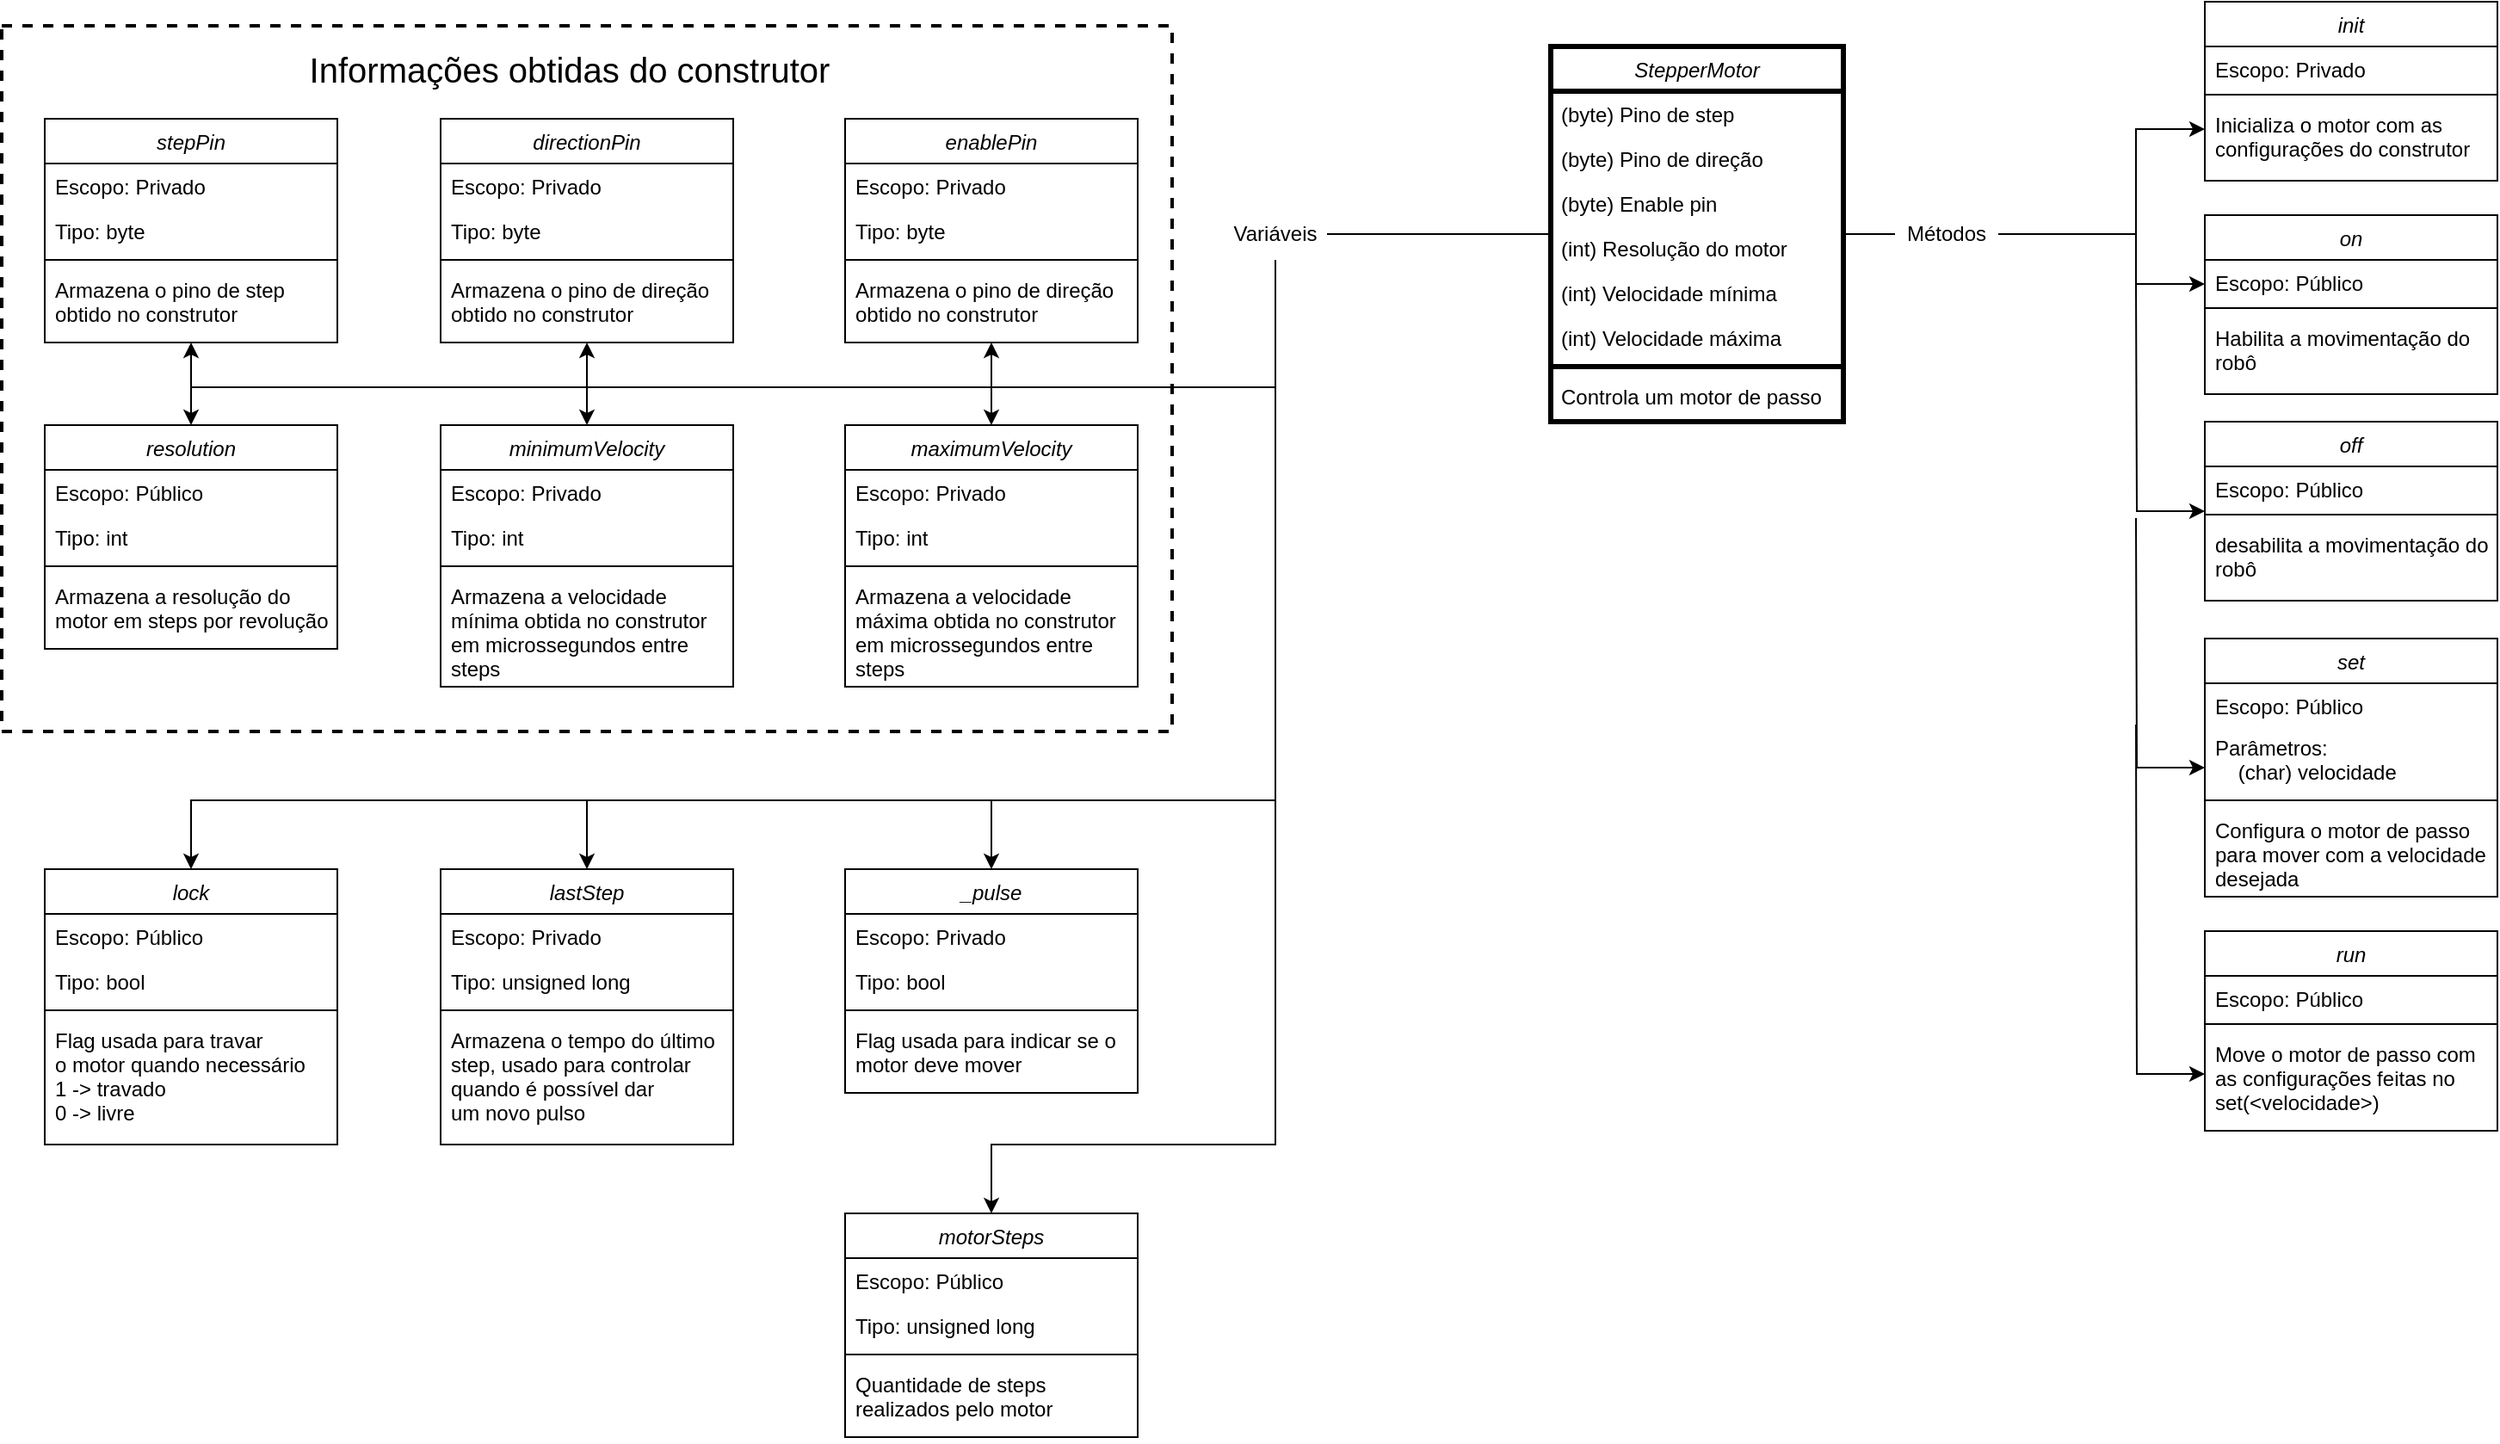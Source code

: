 <mxfile version="19.0.2" type="device"><diagram id="C5RBs43oDa-KdzZeNtuy" name="Page-1"><mxGraphModel dx="2290" dy="355" grid="1" gridSize="10" guides="1" tooltips="1" connect="1" arrows="1" fold="1" page="1" pageScale="1" pageWidth="1654" pageHeight="1169" math="0" shadow="0"><root><mxCell id="WIyWlLk6GJQsqaUBKTNV-0"/><mxCell id="WIyWlLk6GJQsqaUBKTNV-1" parent="WIyWlLk6GJQsqaUBKTNV-0"/><mxCell id="yqTZeOJmZt4lG1A9GWtc-110" value="" style="rounded=0;whiteSpace=wrap;html=1;dashed=1;fillColor=none;strokeWidth=2;" vertex="1" parent="WIyWlLk6GJQsqaUBKTNV-1"><mxGeometry x="-1552" y="174" width="680" height="410" as="geometry"/></mxCell><mxCell id="yqTZeOJmZt4lG1A9GWtc-127" value="" style="edgeStyle=orthogonalEdgeStyle;rounded=0;orthogonalLoop=1;jettySize=auto;html=1;fontSize=20;startArrow=none;startFill=0;endArrow=classic;endFill=1;" edge="1" parent="WIyWlLk6GJQsqaUBKTNV-1" source="yqTZeOJmZt4lG1A9GWtc-156" target="yqTZeOJmZt4lG1A9GWtc-118"><mxGeometry relative="1" as="geometry"><Array as="points"><mxPoint x="-312" y="295"/><mxPoint x="-312" y="234"/></Array></mxGeometry></mxCell><mxCell id="zkfFHV4jXpPFQw0GAbJ--0" value="StepperMotor" style="swimlane;fontStyle=2;align=center;verticalAlign=top;childLayout=stackLayout;horizontal=1;startSize=26;horizontalStack=0;resizeParent=1;resizeLast=0;collapsible=1;marginBottom=0;rounded=0;shadow=0;strokeWidth=3;" parent="WIyWlLk6GJQsqaUBKTNV-1" vertex="1"><mxGeometry x="-652" y="186" width="170" height="218" as="geometry"><mxRectangle x="230" y="140" width="160" height="26" as="alternateBounds"/></mxGeometry></mxCell><mxCell id="zkfFHV4jXpPFQw0GAbJ--1" value="(byte) Pino de step" style="text;align=left;verticalAlign=top;spacingLeft=4;spacingRight=4;overflow=hidden;rotatable=0;points=[[0,0.5],[1,0.5]];portConstraint=eastwest;strokeWidth=3;" parent="zkfFHV4jXpPFQw0GAbJ--0" vertex="1"><mxGeometry y="26" width="170" height="26" as="geometry"/></mxCell><mxCell id="zkfFHV4jXpPFQw0GAbJ--2" value="(byte) Pino de direção" style="text;align=left;verticalAlign=top;spacingLeft=4;spacingRight=4;overflow=hidden;rotatable=0;points=[[0,0.5],[1,0.5]];portConstraint=eastwest;rounded=0;shadow=0;html=0;strokeWidth=3;" parent="zkfFHV4jXpPFQw0GAbJ--0" vertex="1"><mxGeometry y="52" width="170" height="26" as="geometry"/></mxCell><mxCell id="zkfFHV4jXpPFQw0GAbJ--3" value="(byte) Enable pin" style="text;align=left;verticalAlign=top;spacingLeft=4;spacingRight=4;overflow=hidden;rotatable=0;points=[[0,0.5],[1,0.5]];portConstraint=eastwest;rounded=0;shadow=0;html=0;strokeWidth=3;" parent="zkfFHV4jXpPFQw0GAbJ--0" vertex="1"><mxGeometry y="78" width="170" height="26" as="geometry"/></mxCell><mxCell id="yqTZeOJmZt4lG1A9GWtc-0" value="(int) Resolução do motor" style="text;align=left;verticalAlign=top;spacingLeft=4;spacingRight=4;overflow=hidden;rotatable=0;points=[[0,0.5],[1,0.5]];portConstraint=eastwest;rounded=0;shadow=0;html=0;strokeWidth=3;" vertex="1" parent="zkfFHV4jXpPFQw0GAbJ--0"><mxGeometry y="104" width="170" height="26" as="geometry"/></mxCell><mxCell id="yqTZeOJmZt4lG1A9GWtc-1" value="(int) Velocidade mínima" style="text;align=left;verticalAlign=top;spacingLeft=4;spacingRight=4;overflow=hidden;rotatable=0;points=[[0,0.5],[1,0.5]];portConstraint=eastwest;rounded=0;shadow=0;html=0;strokeWidth=3;" vertex="1" parent="zkfFHV4jXpPFQw0GAbJ--0"><mxGeometry y="130" width="170" height="26" as="geometry"/></mxCell><mxCell id="yqTZeOJmZt4lG1A9GWtc-2" value="(int) Velocidade máxima" style="text;align=left;verticalAlign=top;spacingLeft=4;spacingRight=4;overflow=hidden;rotatable=0;points=[[0,0.5],[1,0.5]];portConstraint=eastwest;rounded=0;shadow=0;html=0;strokeWidth=3;" vertex="1" parent="zkfFHV4jXpPFQw0GAbJ--0"><mxGeometry y="156" width="170" height="26" as="geometry"/></mxCell><mxCell id="zkfFHV4jXpPFQw0GAbJ--4" value="" style="line;html=1;strokeWidth=3;align=left;verticalAlign=middle;spacingTop=-1;spacingLeft=3;spacingRight=3;rotatable=0;labelPosition=right;points=[];portConstraint=eastwest;" parent="zkfFHV4jXpPFQw0GAbJ--0" vertex="1"><mxGeometry y="182" width="170" height="8" as="geometry"/></mxCell><mxCell id="zkfFHV4jXpPFQw0GAbJ--5" value="Controla um motor de passo" style="text;align=left;verticalAlign=top;spacingLeft=4;spacingRight=4;overflow=hidden;rotatable=0;points=[[0,0.5],[1,0.5]];portConstraint=eastwest;strokeWidth=3;" parent="zkfFHV4jXpPFQw0GAbJ--0" vertex="1"><mxGeometry y="190" width="170" height="26" as="geometry"/></mxCell><mxCell id="yqTZeOJmZt4lG1A9GWtc-108" style="edgeStyle=orthogonalEdgeStyle;rounded=0;orthogonalLoop=1;jettySize=auto;html=1;entryX=0.5;entryY=0;entryDx=0;entryDy=0;startArrow=classic;startFill=1;" edge="1" parent="WIyWlLk6GJQsqaUBKTNV-1" source="yqTZeOJmZt4lG1A9GWtc-9" target="yqTZeOJmZt4lG1A9GWtc-94"><mxGeometry relative="1" as="geometry"/></mxCell><mxCell id="yqTZeOJmZt4lG1A9GWtc-9" value="stepPin" style="swimlane;fontStyle=2;align=center;verticalAlign=top;childLayout=stackLayout;horizontal=1;startSize=26;horizontalStack=0;resizeParent=1;resizeLast=0;collapsible=1;marginBottom=0;rounded=0;shadow=0;strokeWidth=1;" vertex="1" parent="WIyWlLk6GJQsqaUBKTNV-1"><mxGeometry x="-1527" y="228" width="170" height="130" as="geometry"><mxRectangle x="230" y="140" width="160" height="26" as="alternateBounds"/></mxGeometry></mxCell><mxCell id="yqTZeOJmZt4lG1A9GWtc-14" value="Escopo: Privado" style="text;align=left;verticalAlign=top;spacingLeft=4;spacingRight=4;overflow=hidden;rotatable=0;points=[[0,0.5],[1,0.5]];portConstraint=eastwest;rounded=0;shadow=0;html=0;" vertex="1" parent="yqTZeOJmZt4lG1A9GWtc-9"><mxGeometry y="26" width="170" height="26" as="geometry"/></mxCell><mxCell id="yqTZeOJmZt4lG1A9GWtc-15" value="Tipo: byte" style="text;align=left;verticalAlign=top;spacingLeft=4;spacingRight=4;overflow=hidden;rotatable=0;points=[[0,0.5],[1,0.5]];portConstraint=eastwest;rounded=0;shadow=0;html=0;" vertex="1" parent="yqTZeOJmZt4lG1A9GWtc-9"><mxGeometry y="52" width="170" height="26" as="geometry"/></mxCell><mxCell id="yqTZeOJmZt4lG1A9GWtc-16" value="" style="line;html=1;strokeWidth=1;align=left;verticalAlign=middle;spacingTop=-1;spacingLeft=3;spacingRight=3;rotatable=0;labelPosition=right;points=[];portConstraint=eastwest;" vertex="1" parent="yqTZeOJmZt4lG1A9GWtc-9"><mxGeometry y="78" width="170" height="8" as="geometry"/></mxCell><mxCell id="yqTZeOJmZt4lG1A9GWtc-17" value="Armazena o pino de step&#10;obtido no construtor" style="text;align=left;verticalAlign=top;spacingLeft=4;spacingRight=4;overflow=hidden;rotatable=0;points=[[0,0.5],[1,0.5]];portConstraint=eastwest;" vertex="1" parent="yqTZeOJmZt4lG1A9GWtc-9"><mxGeometry y="86" width="170" height="44" as="geometry"/></mxCell><mxCell id="yqTZeOJmZt4lG1A9GWtc-107" style="edgeStyle=orthogonalEdgeStyle;rounded=0;orthogonalLoop=1;jettySize=auto;html=1;entryX=0.5;entryY=0;entryDx=0;entryDy=0;startArrow=classic;startFill=1;" edge="1" parent="WIyWlLk6GJQsqaUBKTNV-1" source="yqTZeOJmZt4lG1A9GWtc-19" target="yqTZeOJmZt4lG1A9GWtc-44"><mxGeometry relative="1" as="geometry"/></mxCell><mxCell id="yqTZeOJmZt4lG1A9GWtc-19" value="directionPin" style="swimlane;fontStyle=2;align=center;verticalAlign=top;childLayout=stackLayout;horizontal=1;startSize=26;horizontalStack=0;resizeParent=1;resizeLast=0;collapsible=1;marginBottom=0;rounded=0;shadow=0;strokeWidth=1;" vertex="1" parent="WIyWlLk6GJQsqaUBKTNV-1"><mxGeometry x="-1297" y="228" width="170" height="130" as="geometry"><mxRectangle x="230" y="140" width="160" height="26" as="alternateBounds"/></mxGeometry></mxCell><mxCell id="yqTZeOJmZt4lG1A9GWtc-24" value="Escopo: Privado" style="text;align=left;verticalAlign=top;spacingLeft=4;spacingRight=4;overflow=hidden;rotatable=0;points=[[0,0.5],[1,0.5]];portConstraint=eastwest;rounded=0;shadow=0;html=0;" vertex="1" parent="yqTZeOJmZt4lG1A9GWtc-19"><mxGeometry y="26" width="170" height="26" as="geometry"/></mxCell><mxCell id="yqTZeOJmZt4lG1A9GWtc-25" value="Tipo: byte" style="text;align=left;verticalAlign=top;spacingLeft=4;spacingRight=4;overflow=hidden;rotatable=0;points=[[0,0.5],[1,0.5]];portConstraint=eastwest;rounded=0;shadow=0;html=0;" vertex="1" parent="yqTZeOJmZt4lG1A9GWtc-19"><mxGeometry y="52" width="170" height="26" as="geometry"/></mxCell><mxCell id="yqTZeOJmZt4lG1A9GWtc-26" value="" style="line;html=1;strokeWidth=1;align=left;verticalAlign=middle;spacingTop=-1;spacingLeft=3;spacingRight=3;rotatable=0;labelPosition=right;points=[];portConstraint=eastwest;" vertex="1" parent="yqTZeOJmZt4lG1A9GWtc-19"><mxGeometry y="78" width="170" height="8" as="geometry"/></mxCell><mxCell id="yqTZeOJmZt4lG1A9GWtc-27" value="Armazena o pino de direção&#10;obtido no construtor" style="text;align=left;verticalAlign=top;spacingLeft=4;spacingRight=4;overflow=hidden;rotatable=0;points=[[0,0.5],[1,0.5]];portConstraint=eastwest;" vertex="1" parent="yqTZeOJmZt4lG1A9GWtc-19"><mxGeometry y="86" width="170" height="44" as="geometry"/></mxCell><mxCell id="yqTZeOJmZt4lG1A9GWtc-106" style="edgeStyle=orthogonalEdgeStyle;rounded=0;orthogonalLoop=1;jettySize=auto;html=1;entryX=0.5;entryY=0;entryDx=0;entryDy=0;startArrow=classic;startFill=1;" edge="1" parent="WIyWlLk6GJQsqaUBKTNV-1" source="yqTZeOJmZt4lG1A9GWtc-39" target="yqTZeOJmZt4lG1A9GWtc-49"><mxGeometry relative="1" as="geometry"/></mxCell><mxCell id="yqTZeOJmZt4lG1A9GWtc-39" value="enablePin" style="swimlane;fontStyle=2;align=center;verticalAlign=top;childLayout=stackLayout;horizontal=1;startSize=26;horizontalStack=0;resizeParent=1;resizeLast=0;collapsible=1;marginBottom=0;rounded=0;shadow=0;strokeWidth=1;" vertex="1" parent="WIyWlLk6GJQsqaUBKTNV-1"><mxGeometry x="-1062" y="228" width="170" height="130" as="geometry"><mxRectangle x="230" y="140" width="160" height="26" as="alternateBounds"/></mxGeometry></mxCell><mxCell id="yqTZeOJmZt4lG1A9GWtc-40" value="Escopo: Privado" style="text;align=left;verticalAlign=top;spacingLeft=4;spacingRight=4;overflow=hidden;rotatable=0;points=[[0,0.5],[1,0.5]];portConstraint=eastwest;rounded=0;shadow=0;html=0;" vertex="1" parent="yqTZeOJmZt4lG1A9GWtc-39"><mxGeometry y="26" width="170" height="26" as="geometry"/></mxCell><mxCell id="yqTZeOJmZt4lG1A9GWtc-41" value="Tipo: byte" style="text;align=left;verticalAlign=top;spacingLeft=4;spacingRight=4;overflow=hidden;rotatable=0;points=[[0,0.5],[1,0.5]];portConstraint=eastwest;rounded=0;shadow=0;html=0;" vertex="1" parent="yqTZeOJmZt4lG1A9GWtc-39"><mxGeometry y="52" width="170" height="26" as="geometry"/></mxCell><mxCell id="yqTZeOJmZt4lG1A9GWtc-42" value="" style="line;html=1;strokeWidth=1;align=left;verticalAlign=middle;spacingTop=-1;spacingLeft=3;spacingRight=3;rotatable=0;labelPosition=right;points=[];portConstraint=eastwest;" vertex="1" parent="yqTZeOJmZt4lG1A9GWtc-39"><mxGeometry y="78" width="170" height="8" as="geometry"/></mxCell><mxCell id="yqTZeOJmZt4lG1A9GWtc-43" value="Armazena o pino de direção&#10;obtido no construtor" style="text;align=left;verticalAlign=top;spacingLeft=4;spacingRight=4;overflow=hidden;rotatable=0;points=[[0,0.5],[1,0.5]];portConstraint=eastwest;" vertex="1" parent="yqTZeOJmZt4lG1A9GWtc-39"><mxGeometry y="86" width="170" height="44" as="geometry"/></mxCell><mxCell id="yqTZeOJmZt4lG1A9GWtc-44" value="minimumVelocity" style="swimlane;fontStyle=2;align=center;verticalAlign=top;childLayout=stackLayout;horizontal=1;startSize=26;horizontalStack=0;resizeParent=1;resizeLast=0;collapsible=1;marginBottom=0;rounded=0;shadow=0;strokeWidth=1;" vertex="1" parent="WIyWlLk6GJQsqaUBKTNV-1"><mxGeometry x="-1297" y="406" width="170" height="152" as="geometry"><mxRectangle x="230" y="140" width="160" height="26" as="alternateBounds"/></mxGeometry></mxCell><mxCell id="yqTZeOJmZt4lG1A9GWtc-45" value="Escopo: Privado" style="text;align=left;verticalAlign=top;spacingLeft=4;spacingRight=4;overflow=hidden;rotatable=0;points=[[0,0.5],[1,0.5]];portConstraint=eastwest;rounded=0;shadow=0;html=0;" vertex="1" parent="yqTZeOJmZt4lG1A9GWtc-44"><mxGeometry y="26" width="170" height="26" as="geometry"/></mxCell><mxCell id="yqTZeOJmZt4lG1A9GWtc-46" value="Tipo: int" style="text;align=left;verticalAlign=top;spacingLeft=4;spacingRight=4;overflow=hidden;rotatable=0;points=[[0,0.5],[1,0.5]];portConstraint=eastwest;rounded=0;shadow=0;html=0;" vertex="1" parent="yqTZeOJmZt4lG1A9GWtc-44"><mxGeometry y="52" width="170" height="26" as="geometry"/></mxCell><mxCell id="yqTZeOJmZt4lG1A9GWtc-47" value="" style="line;html=1;strokeWidth=1;align=left;verticalAlign=middle;spacingTop=-1;spacingLeft=3;spacingRight=3;rotatable=0;labelPosition=right;points=[];portConstraint=eastwest;" vertex="1" parent="yqTZeOJmZt4lG1A9GWtc-44"><mxGeometry y="78" width="170" height="8" as="geometry"/></mxCell><mxCell id="yqTZeOJmZt4lG1A9GWtc-48" value="Armazena a velocidade&#10;mínima obtida no construtor&#10;em microssegundos entre&#10;steps" style="text;align=left;verticalAlign=top;spacingLeft=4;spacingRight=4;overflow=hidden;rotatable=0;points=[[0,0.5],[1,0.5]];portConstraint=eastwest;" vertex="1" parent="yqTZeOJmZt4lG1A9GWtc-44"><mxGeometry y="86" width="170" height="64" as="geometry"/></mxCell><mxCell id="yqTZeOJmZt4lG1A9GWtc-49" value="maximumVelocity" style="swimlane;fontStyle=2;align=center;verticalAlign=top;childLayout=stackLayout;horizontal=1;startSize=26;horizontalStack=0;resizeParent=1;resizeLast=0;collapsible=1;marginBottom=0;rounded=0;shadow=0;strokeWidth=1;" vertex="1" parent="WIyWlLk6GJQsqaUBKTNV-1"><mxGeometry x="-1062" y="406" width="170" height="152" as="geometry"><mxRectangle x="230" y="140" width="160" height="26" as="alternateBounds"/></mxGeometry></mxCell><mxCell id="yqTZeOJmZt4lG1A9GWtc-50" value="Escopo: Privado" style="text;align=left;verticalAlign=top;spacingLeft=4;spacingRight=4;overflow=hidden;rotatable=0;points=[[0,0.5],[1,0.5]];portConstraint=eastwest;rounded=0;shadow=0;html=0;" vertex="1" parent="yqTZeOJmZt4lG1A9GWtc-49"><mxGeometry y="26" width="170" height="26" as="geometry"/></mxCell><mxCell id="yqTZeOJmZt4lG1A9GWtc-51" value="Tipo: int" style="text;align=left;verticalAlign=top;spacingLeft=4;spacingRight=4;overflow=hidden;rotatable=0;points=[[0,0.5],[1,0.5]];portConstraint=eastwest;rounded=0;shadow=0;html=0;" vertex="1" parent="yqTZeOJmZt4lG1A9GWtc-49"><mxGeometry y="52" width="170" height="26" as="geometry"/></mxCell><mxCell id="yqTZeOJmZt4lG1A9GWtc-52" value="" style="line;html=1;strokeWidth=1;align=left;verticalAlign=middle;spacingTop=-1;spacingLeft=3;spacingRight=3;rotatable=0;labelPosition=right;points=[];portConstraint=eastwest;" vertex="1" parent="yqTZeOJmZt4lG1A9GWtc-49"><mxGeometry y="78" width="170" height="8" as="geometry"/></mxCell><mxCell id="yqTZeOJmZt4lG1A9GWtc-53" value="Armazena a velocidade&#10;máxima obtida no construtor&#10;em microssegundos entre&#10;steps" style="text;align=left;verticalAlign=top;spacingLeft=4;spacingRight=4;overflow=hidden;rotatable=0;points=[[0,0.5],[1,0.5]];portConstraint=eastwest;" vertex="1" parent="yqTZeOJmZt4lG1A9GWtc-49"><mxGeometry y="86" width="170" height="64" as="geometry"/></mxCell><mxCell id="yqTZeOJmZt4lG1A9GWtc-115" style="edgeStyle=orthogonalEdgeStyle;rounded=0;orthogonalLoop=1;jettySize=auto;html=1;fontSize=20;startArrow=classic;startFill=1;endArrow=none;endFill=0;" edge="1" parent="WIyWlLk6GJQsqaUBKTNV-1" source="yqTZeOJmZt4lG1A9GWtc-54"><mxGeometry relative="1" as="geometry"><mxPoint x="-972" y="624" as="targetPoint"/><Array as="points"><mxPoint x="-1212" y="624"/></Array></mxGeometry></mxCell><mxCell id="yqTZeOJmZt4lG1A9GWtc-54" value="lastStep" style="swimlane;fontStyle=2;align=center;verticalAlign=top;childLayout=stackLayout;horizontal=1;startSize=26;horizontalStack=0;resizeParent=1;resizeLast=0;collapsible=1;marginBottom=0;rounded=0;shadow=0;strokeWidth=1;" vertex="1" parent="WIyWlLk6GJQsqaUBKTNV-1"><mxGeometry x="-1297" y="664" width="170" height="160" as="geometry"><mxRectangle x="-800" y="840" width="160" height="26" as="alternateBounds"/></mxGeometry></mxCell><mxCell id="yqTZeOJmZt4lG1A9GWtc-55" value="Escopo: Privado" style="text;align=left;verticalAlign=top;spacingLeft=4;spacingRight=4;overflow=hidden;rotatable=0;points=[[0,0.5],[1,0.5]];portConstraint=eastwest;rounded=0;shadow=0;html=0;" vertex="1" parent="yqTZeOJmZt4lG1A9GWtc-54"><mxGeometry y="26" width="170" height="26" as="geometry"/></mxCell><mxCell id="yqTZeOJmZt4lG1A9GWtc-56" value="Tipo: unsigned long" style="text;align=left;verticalAlign=top;spacingLeft=4;spacingRight=4;overflow=hidden;rotatable=0;points=[[0,0.5],[1,0.5]];portConstraint=eastwest;rounded=0;shadow=0;html=0;" vertex="1" parent="yqTZeOJmZt4lG1A9GWtc-54"><mxGeometry y="52" width="170" height="26" as="geometry"/></mxCell><mxCell id="yqTZeOJmZt4lG1A9GWtc-57" value="" style="line;html=1;strokeWidth=1;align=left;verticalAlign=middle;spacingTop=-1;spacingLeft=3;spacingRight=3;rotatable=0;labelPosition=right;points=[];portConstraint=eastwest;" vertex="1" parent="yqTZeOJmZt4lG1A9GWtc-54"><mxGeometry y="78" width="170" height="8" as="geometry"/></mxCell><mxCell id="yqTZeOJmZt4lG1A9GWtc-58" value="Armazena o tempo do último&#10;step, usado para controlar&#10;quando é possível dar&#10;um novo pulso" style="text;align=left;verticalAlign=top;spacingLeft=4;spacingRight=4;overflow=hidden;rotatable=0;points=[[0,0.5],[1,0.5]];portConstraint=eastwest;" vertex="1" parent="yqTZeOJmZt4lG1A9GWtc-54"><mxGeometry y="86" width="170" height="64" as="geometry"/></mxCell><mxCell id="yqTZeOJmZt4lG1A9GWtc-114" style="edgeStyle=orthogonalEdgeStyle;rounded=0;orthogonalLoop=1;jettySize=auto;html=1;fontSize=20;startArrow=classic;startFill=1;endArrow=none;endFill=0;exitX=0.5;exitY=0;exitDx=0;exitDy=0;" edge="1" parent="WIyWlLk6GJQsqaUBKTNV-1" source="yqTZeOJmZt4lG1A9GWtc-59"><mxGeometry relative="1" as="geometry"><mxPoint x="-812" y="384" as="targetPoint"/><Array as="points"><mxPoint x="-977" y="624"/><mxPoint x="-812" y="624"/></Array></mxGeometry></mxCell><mxCell id="yqTZeOJmZt4lG1A9GWtc-59" value="_pulse" style="swimlane;fontStyle=2;align=center;verticalAlign=top;childLayout=stackLayout;horizontal=1;startSize=26;horizontalStack=0;resizeParent=1;resizeLast=0;collapsible=1;marginBottom=0;rounded=0;shadow=0;strokeWidth=1;" vertex="1" parent="WIyWlLk6GJQsqaUBKTNV-1"><mxGeometry x="-1062" y="664" width="170" height="130" as="geometry"><mxRectangle x="-800" y="840" width="160" height="26" as="alternateBounds"/></mxGeometry></mxCell><mxCell id="yqTZeOJmZt4lG1A9GWtc-60" value="Escopo: Privado" style="text;align=left;verticalAlign=top;spacingLeft=4;spacingRight=4;overflow=hidden;rotatable=0;points=[[0,0.5],[1,0.5]];portConstraint=eastwest;rounded=0;shadow=0;html=0;" vertex="1" parent="yqTZeOJmZt4lG1A9GWtc-59"><mxGeometry y="26" width="170" height="26" as="geometry"/></mxCell><mxCell id="yqTZeOJmZt4lG1A9GWtc-61" value="Tipo: bool" style="text;align=left;verticalAlign=top;spacingLeft=4;spacingRight=4;overflow=hidden;rotatable=0;points=[[0,0.5],[1,0.5]];portConstraint=eastwest;rounded=0;shadow=0;html=0;" vertex="1" parent="yqTZeOJmZt4lG1A9GWtc-59"><mxGeometry y="52" width="170" height="26" as="geometry"/></mxCell><mxCell id="yqTZeOJmZt4lG1A9GWtc-62" value="" style="line;html=1;strokeWidth=1;align=left;verticalAlign=middle;spacingTop=-1;spacingLeft=3;spacingRight=3;rotatable=0;labelPosition=right;points=[];portConstraint=eastwest;" vertex="1" parent="yqTZeOJmZt4lG1A9GWtc-59"><mxGeometry y="78" width="170" height="8" as="geometry"/></mxCell><mxCell id="yqTZeOJmZt4lG1A9GWtc-63" value="Flag usada para indicar se o&#10;motor deve mover" style="text;align=left;verticalAlign=top;spacingLeft=4;spacingRight=4;overflow=hidden;rotatable=0;points=[[0,0.5],[1,0.5]];portConstraint=eastwest;" vertex="1" parent="yqTZeOJmZt4lG1A9GWtc-59"><mxGeometry y="86" width="170" height="34" as="geometry"/></mxCell><mxCell id="yqTZeOJmZt4lG1A9GWtc-113" style="edgeStyle=orthogonalEdgeStyle;rounded=0;orthogonalLoop=1;jettySize=auto;html=1;startArrow=none;startFill=0;endArrow=none;endFill=0;" edge="1" parent="WIyWlLk6GJQsqaUBKTNV-1" source="yqTZeOJmZt4lG1A9GWtc-82"><mxGeometry relative="1" as="geometry"><mxPoint x="-1442" y="384" as="targetPoint"/><Array as="points"><mxPoint x="-812" y="384"/></Array></mxGeometry></mxCell><mxCell id="yqTZeOJmZt4lG1A9GWtc-82" value="Variáveis" style="text;html=1;strokeColor=none;fillColor=none;align=center;verticalAlign=middle;whiteSpace=wrap;rounded=0;" vertex="1" parent="WIyWlLk6GJQsqaUBKTNV-1"><mxGeometry x="-842" y="280" width="60" height="30" as="geometry"/></mxCell><mxCell id="yqTZeOJmZt4lG1A9GWtc-83" value="" style="edgeStyle=orthogonalEdgeStyle;rounded=0;orthogonalLoop=1;jettySize=auto;html=1;endArrow=none;" edge="1" parent="WIyWlLk6GJQsqaUBKTNV-1" source="zkfFHV4jXpPFQw0GAbJ--0" target="yqTZeOJmZt4lG1A9GWtc-82"><mxGeometry relative="1" as="geometry"><mxPoint x="-652" y="293" as="sourcePoint"/><mxPoint x="-912" y="293" as="targetPoint"/></mxGeometry></mxCell><mxCell id="yqTZeOJmZt4lG1A9GWtc-116" style="edgeStyle=orthogonalEdgeStyle;rounded=0;orthogonalLoop=1;jettySize=auto;html=1;fontSize=20;startArrow=classic;startFill=1;endArrow=none;endFill=0;" edge="1" parent="WIyWlLk6GJQsqaUBKTNV-1" source="yqTZeOJmZt4lG1A9GWtc-84"><mxGeometry relative="1" as="geometry"><mxPoint x="-1212" y="624" as="targetPoint"/><Array as="points"><mxPoint x="-1442" y="624"/></Array></mxGeometry></mxCell><mxCell id="yqTZeOJmZt4lG1A9GWtc-84" value="lock" style="swimlane;fontStyle=2;align=center;verticalAlign=top;childLayout=stackLayout;horizontal=1;startSize=26;horizontalStack=0;resizeParent=1;resizeLast=0;collapsible=1;marginBottom=0;rounded=0;shadow=0;strokeWidth=1;" vertex="1" parent="WIyWlLk6GJQsqaUBKTNV-1"><mxGeometry x="-1527" y="664" width="170" height="160" as="geometry"><mxRectangle x="-800" y="840" width="160" height="26" as="alternateBounds"/></mxGeometry></mxCell><mxCell id="yqTZeOJmZt4lG1A9GWtc-85" value="Escopo: Público" style="text;align=left;verticalAlign=top;spacingLeft=4;spacingRight=4;overflow=hidden;rotatable=0;points=[[0,0.5],[1,0.5]];portConstraint=eastwest;rounded=0;shadow=0;html=0;" vertex="1" parent="yqTZeOJmZt4lG1A9GWtc-84"><mxGeometry y="26" width="170" height="26" as="geometry"/></mxCell><mxCell id="yqTZeOJmZt4lG1A9GWtc-86" value="Tipo: bool" style="text;align=left;verticalAlign=top;spacingLeft=4;spacingRight=4;overflow=hidden;rotatable=0;points=[[0,0.5],[1,0.5]];portConstraint=eastwest;rounded=0;shadow=0;html=0;" vertex="1" parent="yqTZeOJmZt4lG1A9GWtc-84"><mxGeometry y="52" width="170" height="26" as="geometry"/></mxCell><mxCell id="yqTZeOJmZt4lG1A9GWtc-87" value="" style="line;html=1;strokeWidth=1;align=left;verticalAlign=middle;spacingTop=-1;spacingLeft=3;spacingRight=3;rotatable=0;labelPosition=right;points=[];portConstraint=eastwest;" vertex="1" parent="yqTZeOJmZt4lG1A9GWtc-84"><mxGeometry y="78" width="170" height="8" as="geometry"/></mxCell><mxCell id="yqTZeOJmZt4lG1A9GWtc-88" value="Flag usada para travar&#10;o motor quando necessário&#10;1 -&gt; travado&#10;0 -&gt; livre" style="text;align=left;verticalAlign=top;spacingLeft=4;spacingRight=4;overflow=hidden;rotatable=0;points=[[0,0.5],[1,0.5]];portConstraint=eastwest;" vertex="1" parent="yqTZeOJmZt4lG1A9GWtc-84"><mxGeometry y="86" width="170" height="64" as="geometry"/></mxCell><mxCell id="yqTZeOJmZt4lG1A9GWtc-117" style="edgeStyle=orthogonalEdgeStyle;rounded=0;orthogonalLoop=1;jettySize=auto;html=1;fontSize=20;startArrow=classic;startFill=1;endArrow=none;endFill=0;exitX=0.5;exitY=0;exitDx=0;exitDy=0;" edge="1" parent="WIyWlLk6GJQsqaUBKTNV-1" source="yqTZeOJmZt4lG1A9GWtc-89"><mxGeometry relative="1" as="geometry"><mxPoint x="-812" y="624" as="targetPoint"/><Array as="points"><mxPoint x="-977" y="824"/><mxPoint x="-812" y="824"/></Array></mxGeometry></mxCell><mxCell id="yqTZeOJmZt4lG1A9GWtc-89" value="motorSteps" style="swimlane;fontStyle=2;align=center;verticalAlign=top;childLayout=stackLayout;horizontal=1;startSize=26;horizontalStack=0;resizeParent=1;resizeLast=0;collapsible=1;marginBottom=0;rounded=0;shadow=0;strokeWidth=1;" vertex="1" parent="WIyWlLk6GJQsqaUBKTNV-1"><mxGeometry x="-1062" y="864" width="170" height="130" as="geometry"><mxRectangle x="-800" y="840" width="160" height="26" as="alternateBounds"/></mxGeometry></mxCell><mxCell id="yqTZeOJmZt4lG1A9GWtc-90" value="Escopo: Público" style="text;align=left;verticalAlign=top;spacingLeft=4;spacingRight=4;overflow=hidden;rotatable=0;points=[[0,0.5],[1,0.5]];portConstraint=eastwest;rounded=0;shadow=0;html=0;" vertex="1" parent="yqTZeOJmZt4lG1A9GWtc-89"><mxGeometry y="26" width="170" height="26" as="geometry"/></mxCell><mxCell id="yqTZeOJmZt4lG1A9GWtc-91" value="Tipo: unsigned long" style="text;align=left;verticalAlign=top;spacingLeft=4;spacingRight=4;overflow=hidden;rotatable=0;points=[[0,0.5],[1,0.5]];portConstraint=eastwest;rounded=0;shadow=0;html=0;" vertex="1" parent="yqTZeOJmZt4lG1A9GWtc-89"><mxGeometry y="52" width="170" height="26" as="geometry"/></mxCell><mxCell id="yqTZeOJmZt4lG1A9GWtc-92" value="" style="line;html=1;strokeWidth=1;align=left;verticalAlign=middle;spacingTop=-1;spacingLeft=3;spacingRight=3;rotatable=0;labelPosition=right;points=[];portConstraint=eastwest;" vertex="1" parent="yqTZeOJmZt4lG1A9GWtc-89"><mxGeometry y="78" width="170" height="8" as="geometry"/></mxCell><mxCell id="yqTZeOJmZt4lG1A9GWtc-93" value="Quantidade de steps&#10;realizados pelo motor" style="text;align=left;verticalAlign=top;spacingLeft=4;spacingRight=4;overflow=hidden;rotatable=0;points=[[0,0.5],[1,0.5]];portConstraint=eastwest;" vertex="1" parent="yqTZeOJmZt4lG1A9GWtc-89"><mxGeometry y="86" width="170" height="44" as="geometry"/></mxCell><mxCell id="yqTZeOJmZt4lG1A9GWtc-94" value="resolution" style="swimlane;fontStyle=2;align=center;verticalAlign=top;childLayout=stackLayout;horizontal=1;startSize=26;horizontalStack=0;resizeParent=1;resizeLast=0;collapsible=1;marginBottom=0;rounded=0;shadow=0;strokeWidth=1;" vertex="1" parent="WIyWlLk6GJQsqaUBKTNV-1"><mxGeometry x="-1527" y="406" width="170" height="130" as="geometry"><mxRectangle x="-800" y="840" width="160" height="26" as="alternateBounds"/></mxGeometry></mxCell><mxCell id="yqTZeOJmZt4lG1A9GWtc-95" value="Escopo: Público" style="text;align=left;verticalAlign=top;spacingLeft=4;spacingRight=4;overflow=hidden;rotatable=0;points=[[0,0.5],[1,0.5]];portConstraint=eastwest;rounded=0;shadow=0;html=0;" vertex="1" parent="yqTZeOJmZt4lG1A9GWtc-94"><mxGeometry y="26" width="170" height="26" as="geometry"/></mxCell><mxCell id="yqTZeOJmZt4lG1A9GWtc-96" value="Tipo: int" style="text;align=left;verticalAlign=top;spacingLeft=4;spacingRight=4;overflow=hidden;rotatable=0;points=[[0,0.5],[1,0.5]];portConstraint=eastwest;rounded=0;shadow=0;html=0;" vertex="1" parent="yqTZeOJmZt4lG1A9GWtc-94"><mxGeometry y="52" width="170" height="26" as="geometry"/></mxCell><mxCell id="yqTZeOJmZt4lG1A9GWtc-97" value="" style="line;html=1;strokeWidth=1;align=left;verticalAlign=middle;spacingTop=-1;spacingLeft=3;spacingRight=3;rotatable=0;labelPosition=right;points=[];portConstraint=eastwest;" vertex="1" parent="yqTZeOJmZt4lG1A9GWtc-94"><mxGeometry y="78" width="170" height="8" as="geometry"/></mxCell><mxCell id="yqTZeOJmZt4lG1A9GWtc-98" value="Armazena a resolução do&#10;motor em steps por revolução" style="text;align=left;verticalAlign=top;spacingLeft=4;spacingRight=4;overflow=hidden;rotatable=0;points=[[0,0.5],[1,0.5]];portConstraint=eastwest;" vertex="1" parent="yqTZeOJmZt4lG1A9GWtc-94"><mxGeometry y="86" width="170" height="44" as="geometry"/></mxCell><mxCell id="yqTZeOJmZt4lG1A9GWtc-111" value="Informações obtidas do construtor" style="text;html=1;strokeColor=none;fillColor=none;align=center;verticalAlign=middle;whiteSpace=wrap;rounded=0;dashed=1;fontSize=20;" vertex="1" parent="WIyWlLk6GJQsqaUBKTNV-1"><mxGeometry x="-1402" y="184" width="360" height="30" as="geometry"/></mxCell><mxCell id="yqTZeOJmZt4lG1A9GWtc-118" value="init" style="swimlane;fontStyle=2;align=center;verticalAlign=top;childLayout=stackLayout;horizontal=1;startSize=26;horizontalStack=0;resizeParent=1;resizeLast=0;collapsible=1;marginBottom=0;rounded=0;shadow=0;strokeWidth=1;" vertex="1" parent="WIyWlLk6GJQsqaUBKTNV-1"><mxGeometry x="-272" y="160" width="170" height="104" as="geometry"><mxRectangle x="230" y="140" width="160" height="26" as="alternateBounds"/></mxGeometry></mxCell><mxCell id="yqTZeOJmZt4lG1A9GWtc-159" value="Escopo: Privado" style="text;align=left;verticalAlign=top;spacingLeft=4;spacingRight=4;overflow=hidden;rotatable=0;points=[[0,0.5],[1,0.5]];portConstraint=eastwest;" vertex="1" parent="yqTZeOJmZt4lG1A9GWtc-118"><mxGeometry y="26" width="170" height="24" as="geometry"/></mxCell><mxCell id="yqTZeOJmZt4lG1A9GWtc-125" value="" style="line;html=1;strokeWidth=1;align=left;verticalAlign=middle;spacingTop=-1;spacingLeft=3;spacingRight=3;rotatable=0;labelPosition=right;points=[];portConstraint=eastwest;" vertex="1" parent="yqTZeOJmZt4lG1A9GWtc-118"><mxGeometry y="50" width="170" height="8" as="geometry"/></mxCell><mxCell id="yqTZeOJmZt4lG1A9GWtc-126" value="Inicializa o motor com as&#10;configurações do construtor" style="text;align=left;verticalAlign=top;spacingLeft=4;spacingRight=4;overflow=hidden;rotatable=0;points=[[0,0.5],[1,0.5]];portConstraint=eastwest;" vertex="1" parent="yqTZeOJmZt4lG1A9GWtc-118"><mxGeometry y="58" width="170" height="46" as="geometry"/></mxCell><mxCell id="yqTZeOJmZt4lG1A9GWtc-153" style="edgeStyle=orthogonalEdgeStyle;rounded=0;orthogonalLoop=1;jettySize=auto;html=1;fontSize=20;startArrow=classic;startFill=1;endArrow=none;endFill=0;" edge="1" parent="WIyWlLk6GJQsqaUBKTNV-1" source="yqTZeOJmZt4lG1A9GWtc-129"><mxGeometry relative="1" as="geometry"><mxPoint x="-312" y="460" as="targetPoint"/></mxGeometry></mxCell><mxCell id="yqTZeOJmZt4lG1A9GWtc-129" value="set" style="swimlane;fontStyle=2;align=center;verticalAlign=top;childLayout=stackLayout;horizontal=1;startSize=26;horizontalStack=0;resizeParent=1;resizeLast=0;collapsible=1;marginBottom=0;rounded=0;shadow=0;strokeWidth=1;" vertex="1" parent="WIyWlLk6GJQsqaUBKTNV-1"><mxGeometry x="-272" y="530" width="170" height="150" as="geometry"><mxRectangle x="230" y="140" width="160" height="26" as="alternateBounds"/></mxGeometry></mxCell><mxCell id="yqTZeOJmZt4lG1A9GWtc-135" value="Escopo: Público" style="text;align=left;verticalAlign=top;spacingLeft=4;spacingRight=4;overflow=hidden;rotatable=0;points=[[0,0.5],[1,0.5]];portConstraint=eastwest;rounded=0;shadow=0;html=0;" vertex="1" parent="yqTZeOJmZt4lG1A9GWtc-129"><mxGeometry y="26" width="170" height="24" as="geometry"/></mxCell><mxCell id="yqTZeOJmZt4lG1A9GWtc-164" value="Parâmetros: &#10;    (char) velocidade" style="text;align=left;verticalAlign=top;spacingLeft=4;spacingRight=4;overflow=hidden;rotatable=0;points=[[0,0.5],[1,0.5]];portConstraint=eastwest;rounded=0;shadow=0;html=0;" vertex="1" parent="yqTZeOJmZt4lG1A9GWtc-129"><mxGeometry y="50" width="170" height="40" as="geometry"/></mxCell><mxCell id="yqTZeOJmZt4lG1A9GWtc-136" value="" style="line;html=1;strokeWidth=1;align=left;verticalAlign=middle;spacingTop=-1;spacingLeft=3;spacingRight=3;rotatable=0;labelPosition=right;points=[];portConstraint=eastwest;" vertex="1" parent="yqTZeOJmZt4lG1A9GWtc-129"><mxGeometry y="90" width="170" height="8" as="geometry"/></mxCell><mxCell id="yqTZeOJmZt4lG1A9GWtc-137" value="Configura o motor de passo&#10;para mover com a velocidade&#10;desejada" style="text;align=left;verticalAlign=top;spacingLeft=4;spacingRight=4;overflow=hidden;rotatable=0;points=[[0,0.5],[1,0.5]];portConstraint=eastwest;" vertex="1" parent="yqTZeOJmZt4lG1A9GWtc-129"><mxGeometry y="98" width="170" height="50" as="geometry"/></mxCell><mxCell id="yqTZeOJmZt4lG1A9GWtc-139" value="run" style="swimlane;fontStyle=2;align=center;verticalAlign=top;childLayout=stackLayout;horizontal=1;startSize=26;horizontalStack=0;resizeParent=1;resizeLast=0;collapsible=1;marginBottom=0;rounded=0;shadow=0;strokeWidth=1;" vertex="1" parent="WIyWlLk6GJQsqaUBKTNV-1"><mxGeometry x="-272" y="700" width="170" height="116" as="geometry"><mxRectangle x="230" y="140" width="160" height="26" as="alternateBounds"/></mxGeometry></mxCell><mxCell id="yqTZeOJmZt4lG1A9GWtc-165" value="Escopo: Público" style="text;align=left;verticalAlign=top;spacingLeft=4;spacingRight=4;overflow=hidden;rotatable=0;points=[[0,0.5],[1,0.5]];portConstraint=eastwest;rounded=0;shadow=0;html=0;" vertex="1" parent="yqTZeOJmZt4lG1A9GWtc-139"><mxGeometry y="26" width="170" height="24" as="geometry"/></mxCell><mxCell id="yqTZeOJmZt4lG1A9GWtc-141" value="" style="line;html=1;strokeWidth=1;align=left;verticalAlign=middle;spacingTop=-1;spacingLeft=3;spacingRight=3;rotatable=0;labelPosition=right;points=[];portConstraint=eastwest;" vertex="1" parent="yqTZeOJmZt4lG1A9GWtc-139"><mxGeometry y="50" width="170" height="8" as="geometry"/></mxCell><mxCell id="yqTZeOJmZt4lG1A9GWtc-142" value="Move o motor de passo com&#10;as configurações feitas no&#10;set(&lt;velocidade&gt;)" style="text;align=left;verticalAlign=top;spacingLeft=4;spacingRight=4;overflow=hidden;rotatable=0;points=[[0,0.5],[1,0.5]];portConstraint=eastwest;" vertex="1" parent="yqTZeOJmZt4lG1A9GWtc-139"><mxGeometry y="58" width="170" height="50" as="geometry"/></mxCell><mxCell id="yqTZeOJmZt4lG1A9GWtc-150" style="edgeStyle=orthogonalEdgeStyle;rounded=0;orthogonalLoop=1;jettySize=auto;html=1;fontSize=20;startArrow=classic;startFill=1;endArrow=none;endFill=0;" edge="1" parent="WIyWlLk6GJQsqaUBKTNV-1" source="yqTZeOJmZt4lG1A9GWtc-144"><mxGeometry relative="1" as="geometry"><mxPoint x="-312" y="294" as="targetPoint"/><Array as="points"><mxPoint x="-312" y="324"/></Array></mxGeometry></mxCell><mxCell id="yqTZeOJmZt4lG1A9GWtc-144" value="on" style="swimlane;fontStyle=2;align=center;verticalAlign=top;childLayout=stackLayout;horizontal=1;startSize=26;horizontalStack=0;resizeParent=1;resizeLast=0;collapsible=1;marginBottom=0;rounded=0;shadow=0;strokeWidth=1;" vertex="1" parent="WIyWlLk6GJQsqaUBKTNV-1"><mxGeometry x="-272" y="284" width="170" height="104" as="geometry"><mxRectangle x="230" y="140" width="160" height="26" as="alternateBounds"/></mxGeometry></mxCell><mxCell id="yqTZeOJmZt4lG1A9GWtc-161" value="Escopo: Público" style="text;align=left;verticalAlign=top;spacingLeft=4;spacingRight=4;overflow=hidden;rotatable=0;points=[[0,0.5],[1,0.5]];portConstraint=eastwest;" vertex="1" parent="yqTZeOJmZt4lG1A9GWtc-144"><mxGeometry y="26" width="170" height="24" as="geometry"/></mxCell><mxCell id="yqTZeOJmZt4lG1A9GWtc-145" value="" style="line;html=1;strokeWidth=1;align=left;verticalAlign=middle;spacingTop=-1;spacingLeft=3;spacingRight=3;rotatable=0;labelPosition=right;points=[];portConstraint=eastwest;" vertex="1" parent="yqTZeOJmZt4lG1A9GWtc-144"><mxGeometry y="50" width="170" height="8" as="geometry"/></mxCell><mxCell id="yqTZeOJmZt4lG1A9GWtc-146" value="Habilita a movimentação do&#10;robô" style="text;align=left;verticalAlign=top;spacingLeft=4;spacingRight=4;overflow=hidden;rotatable=0;points=[[0,0.5],[1,0.5]];portConstraint=eastwest;" vertex="1" parent="yqTZeOJmZt4lG1A9GWtc-144"><mxGeometry y="58" width="170" height="46" as="geometry"/></mxCell><mxCell id="yqTZeOJmZt4lG1A9GWtc-152" style="edgeStyle=orthogonalEdgeStyle;rounded=0;orthogonalLoop=1;jettySize=auto;html=1;fontSize=20;startArrow=classic;startFill=1;endArrow=none;endFill=0;" edge="1" parent="WIyWlLk6GJQsqaUBKTNV-1" source="yqTZeOJmZt4lG1A9GWtc-147"><mxGeometry relative="1" as="geometry"><mxPoint x="-312" y="324" as="targetPoint"/></mxGeometry></mxCell><mxCell id="yqTZeOJmZt4lG1A9GWtc-147" value="off" style="swimlane;fontStyle=2;align=center;verticalAlign=top;childLayout=stackLayout;horizontal=1;startSize=26;horizontalStack=0;resizeParent=1;resizeLast=0;collapsible=1;marginBottom=0;rounded=0;shadow=0;strokeWidth=1;" vertex="1" parent="WIyWlLk6GJQsqaUBKTNV-1"><mxGeometry x="-272" y="404" width="170" height="104" as="geometry"><mxRectangle x="230" y="140" width="160" height="26" as="alternateBounds"/></mxGeometry></mxCell><mxCell id="yqTZeOJmZt4lG1A9GWtc-162" value="Escopo: Público" style="text;align=left;verticalAlign=top;spacingLeft=4;spacingRight=4;overflow=hidden;rotatable=0;points=[[0,0.5],[1,0.5]];portConstraint=eastwest;" vertex="1" parent="yqTZeOJmZt4lG1A9GWtc-147"><mxGeometry y="26" width="170" height="24" as="geometry"/></mxCell><mxCell id="yqTZeOJmZt4lG1A9GWtc-148" value="" style="line;html=1;strokeWidth=1;align=left;verticalAlign=middle;spacingTop=-1;spacingLeft=3;spacingRight=3;rotatable=0;labelPosition=right;points=[];portConstraint=eastwest;" vertex="1" parent="yqTZeOJmZt4lG1A9GWtc-147"><mxGeometry y="50" width="170" height="8" as="geometry"/></mxCell><mxCell id="yqTZeOJmZt4lG1A9GWtc-149" value="desabilita a movimentação do&#10;robô" style="text;align=left;verticalAlign=top;spacingLeft=4;spacingRight=4;overflow=hidden;rotatable=0;points=[[0,0.5],[1,0.5]];portConstraint=eastwest;" vertex="1" parent="yqTZeOJmZt4lG1A9GWtc-147"><mxGeometry y="58" width="170" height="46" as="geometry"/></mxCell><mxCell id="yqTZeOJmZt4lG1A9GWtc-154" style="edgeStyle=orthogonalEdgeStyle;rounded=0;orthogonalLoop=1;jettySize=auto;html=1;fontSize=20;startArrow=classic;startFill=1;endArrow=none;endFill=0;" edge="1" parent="WIyWlLk6GJQsqaUBKTNV-1" source="yqTZeOJmZt4lG1A9GWtc-142"><mxGeometry relative="1" as="geometry"><mxPoint x="-312" y="580" as="targetPoint"/></mxGeometry></mxCell><mxCell id="yqTZeOJmZt4lG1A9GWtc-156" value="Métodos" style="text;html=1;strokeColor=none;fillColor=none;align=center;verticalAlign=middle;whiteSpace=wrap;rounded=0;" vertex="1" parent="WIyWlLk6GJQsqaUBKTNV-1"><mxGeometry x="-452" y="280" width="60" height="30" as="geometry"/></mxCell><mxCell id="yqTZeOJmZt4lG1A9GWtc-157" value="" style="edgeStyle=orthogonalEdgeStyle;rounded=0;orthogonalLoop=1;jettySize=auto;html=1;fontSize=20;startArrow=none;startFill=0;endArrow=none;endFill=1;" edge="1" parent="WIyWlLk6GJQsqaUBKTNV-1" source="zkfFHV4jXpPFQw0GAbJ--0" target="yqTZeOJmZt4lG1A9GWtc-156"><mxGeometry relative="1" as="geometry"><mxPoint x="-482.0" y="293.0" as="sourcePoint"/><mxPoint x="-272.0" y="224" as="targetPoint"/></mxGeometry></mxCell></root></mxGraphModel></diagram></mxfile>